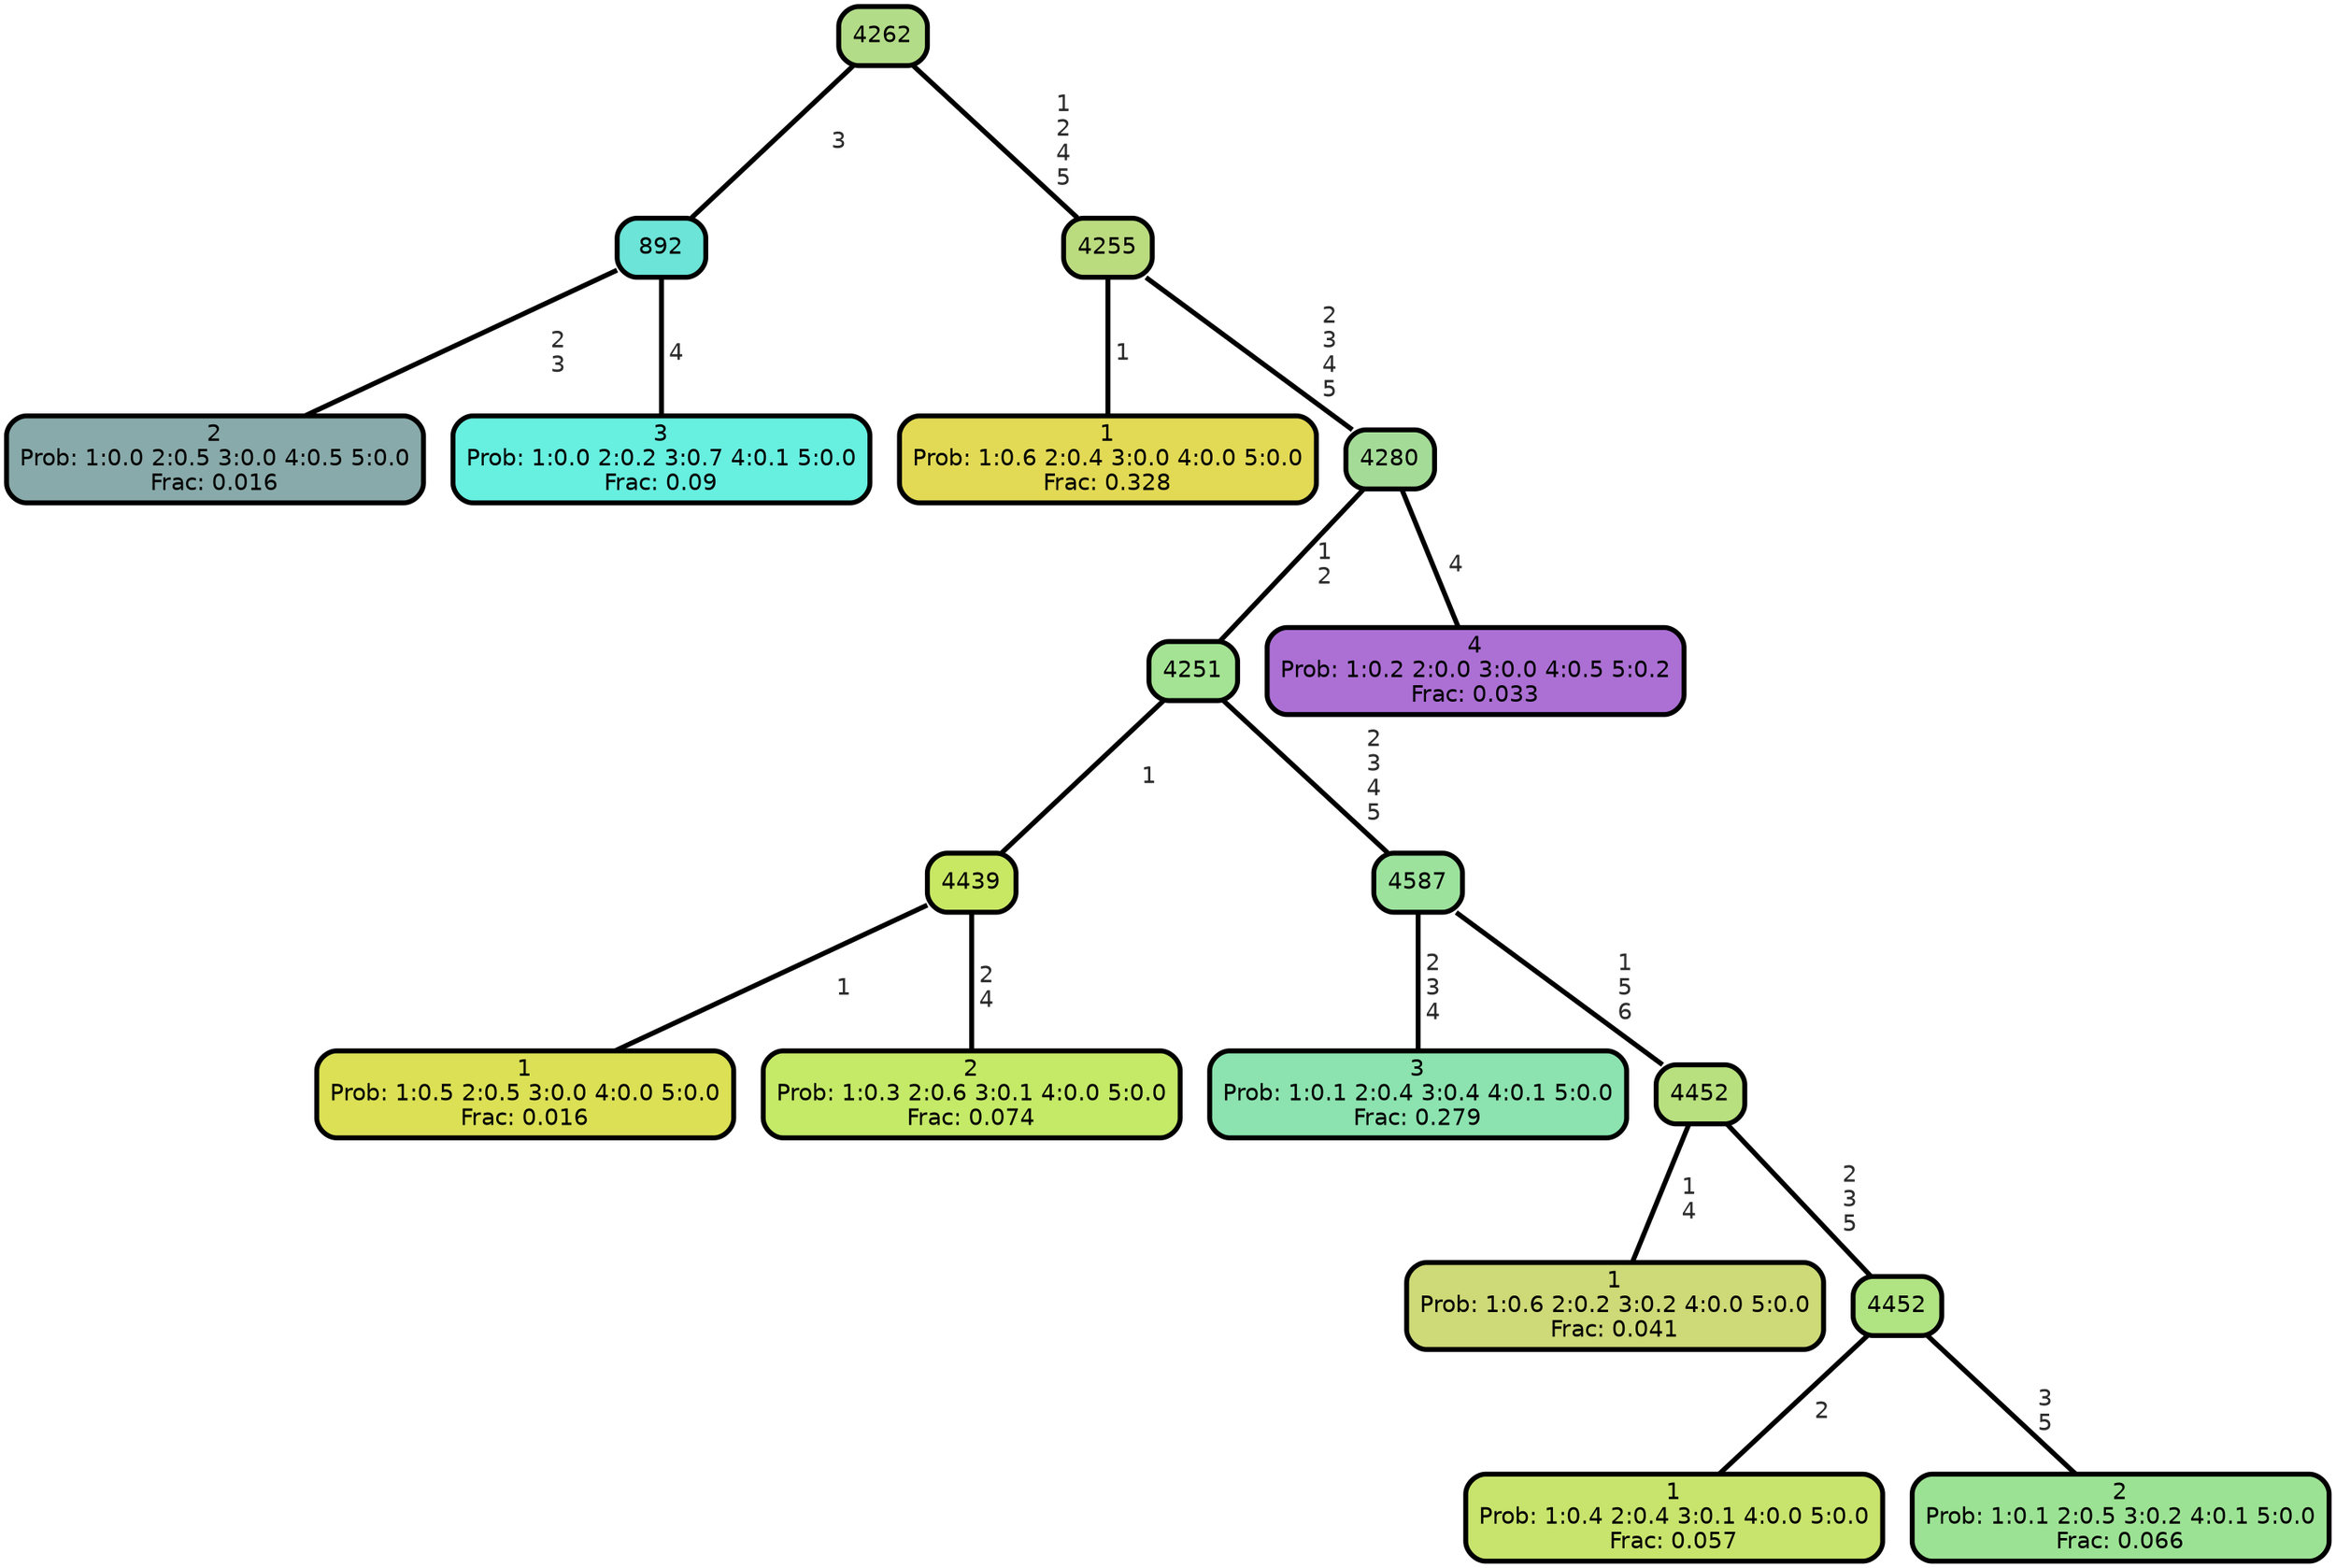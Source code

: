 graph Tree {
node [shape=box, style="filled, rounded",color="black",penwidth="3",fontcolor="black",                 fontname=helvetica] ;
graph [ranksep="0 equally", splines=straight,                 bgcolor=transparent, dpi=200] ;
edge [fontname=helvetica, fontweight=bold,fontcolor=grey14,color=black] ;
0 [label="2
Prob: 1:0.0 2:0.5 3:0.0 4:0.5 5:0.0
Frac: 0.016", fillcolor="#89aaaa"] ;
1 [label="892", fillcolor="#6ce4d7"] ;
2 [label="3
Prob: 1:0.0 2:0.2 3:0.7 4:0.1 5:0.0
Frac: 0.09", fillcolor="#67efe0"] ;
3 [label="4262", fillcolor="#b3dc88"] ;
4 [label="1
Prob: 1:0.6 2:0.4 3:0.0 4:0.0 5:0.0
Frac: 0.328", fillcolor="#e2d955"] ;
5 [label="4255", fillcolor="#bbdb7f"] ;
6 [label="1
Prob: 1:0.5 2:0.5 3:0.0 4:0.0 5:0.0
Frac: 0.016", fillcolor="#dbe055"] ;
7 [label="4439", fillcolor="#c8e864"] ;
8 [label="2
Prob: 1:0.3 2:0.6 3:0.1 4:0.0 5:0.0
Frac: 0.074", fillcolor="#c4ea67"] ;
9 [label="4251", fillcolor="#a4e393"] ;
10 [label="3
Prob: 1:0.1 2:0.4 3:0.4 4:0.1 5:0.0
Frac: 0.279", fillcolor="#8ce3af"] ;
11 [label="4587", fillcolor="#9ce29d"] ;
12 [label="1
Prob: 1:0.6 2:0.2 3:0.2 4:0.0 5:0.0
Frac: 0.041", fillcolor="#ced977"] ;
13 [label="4452", fillcolor="#b8e07f"] ;
14 [label="1
Prob: 1:0.4 2:0.4 3:0.1 4:0.0 5:0.0
Frac: 0.057", fillcolor="#c8e46d"] ;
15 [label="4452", fillcolor="#b0e382"] ;
16 [label="2
Prob: 1:0.1 2:0.5 3:0.2 4:0.1 5:0.0
Frac: 0.066", fillcolor="#9ce294"] ;
17 [label="4280", fillcolor="#a4dc97"] ;
18 [label="4
Prob: 1:0.2 2:0.0 3:0.0 4:0.5 5:0.2
Frac: 0.033", fillcolor="#ac70d4"] ;
1 -- 0 [label=" 2\n 3",penwidth=3] ;
1 -- 2 [label=" 4",penwidth=3] ;
3 -- 1 [label=" 3",penwidth=3] ;
3 -- 5 [label=" 1\n 2\n 4\n 5",penwidth=3] ;
5 -- 4 [label=" 1",penwidth=3] ;
5 -- 17 [label=" 2\n 3\n 4\n 5",penwidth=3] ;
7 -- 6 [label=" 1",penwidth=3] ;
7 -- 8 [label=" 2\n 4",penwidth=3] ;
9 -- 7 [label=" 1",penwidth=3] ;
9 -- 11 [label=" 2\n 3\n 4\n 5",penwidth=3] ;
11 -- 10 [label=" 2\n 3\n 4",penwidth=3] ;
11 -- 13 [label=" 1\n 5\n 6",penwidth=3] ;
13 -- 12 [label=" 1\n 4",penwidth=3] ;
13 -- 15 [label=" 2\n 3\n 5",penwidth=3] ;
15 -- 14 [label=" 2",penwidth=3] ;
15 -- 16 [label=" 3\n 5",penwidth=3] ;
17 -- 9 [label=" 1\n 2",penwidth=3] ;
17 -- 18 [label=" 4",penwidth=3] ;
{rank = same;}}